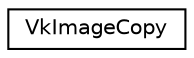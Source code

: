 digraph "Graphical Class Hierarchy"
{
 // LATEX_PDF_SIZE
  edge [fontname="Helvetica",fontsize="10",labelfontname="Helvetica",labelfontsize="10"];
  node [fontname="Helvetica",fontsize="10",shape=record];
  rankdir="LR";
  Node0 [label="VkImageCopy",height=0.2,width=0.4,color="black", fillcolor="white", style="filled",URL="$structVkImageCopy.html",tooltip=" "];
}
